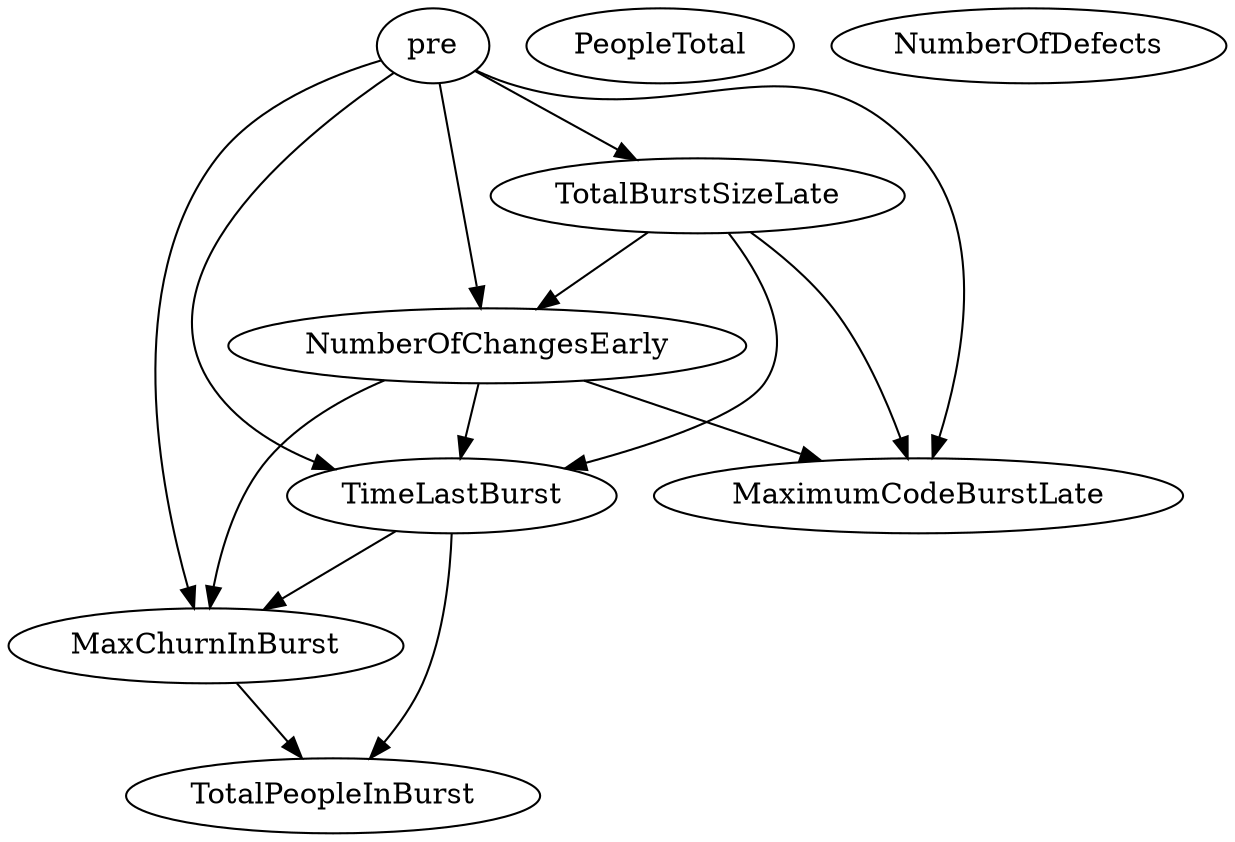 digraph {
   NumberOfChangesEarly;
   PeopleTotal;
   NumberOfDefects;
   pre;
   TotalPeopleInBurst;
   MaxChurnInBurst;
   TimeLastBurst;
   MaximumCodeBurstLate;
   TotalBurstSizeLate;
   NumberOfChangesEarly -> MaxChurnInBurst;
   NumberOfChangesEarly -> TimeLastBurst;
   NumberOfChangesEarly -> MaximumCodeBurstLate;
   pre -> NumberOfChangesEarly;
   pre -> MaxChurnInBurst;
   pre -> TimeLastBurst;
   pre -> MaximumCodeBurstLate;
   pre -> TotalBurstSizeLate;
   MaxChurnInBurst -> TotalPeopleInBurst;
   TimeLastBurst -> TotalPeopleInBurst;
   TimeLastBurst -> MaxChurnInBurst;
   TotalBurstSizeLate -> NumberOfChangesEarly;
   TotalBurstSizeLate -> TimeLastBurst;
   TotalBurstSizeLate -> MaximumCodeBurstLate;
}
